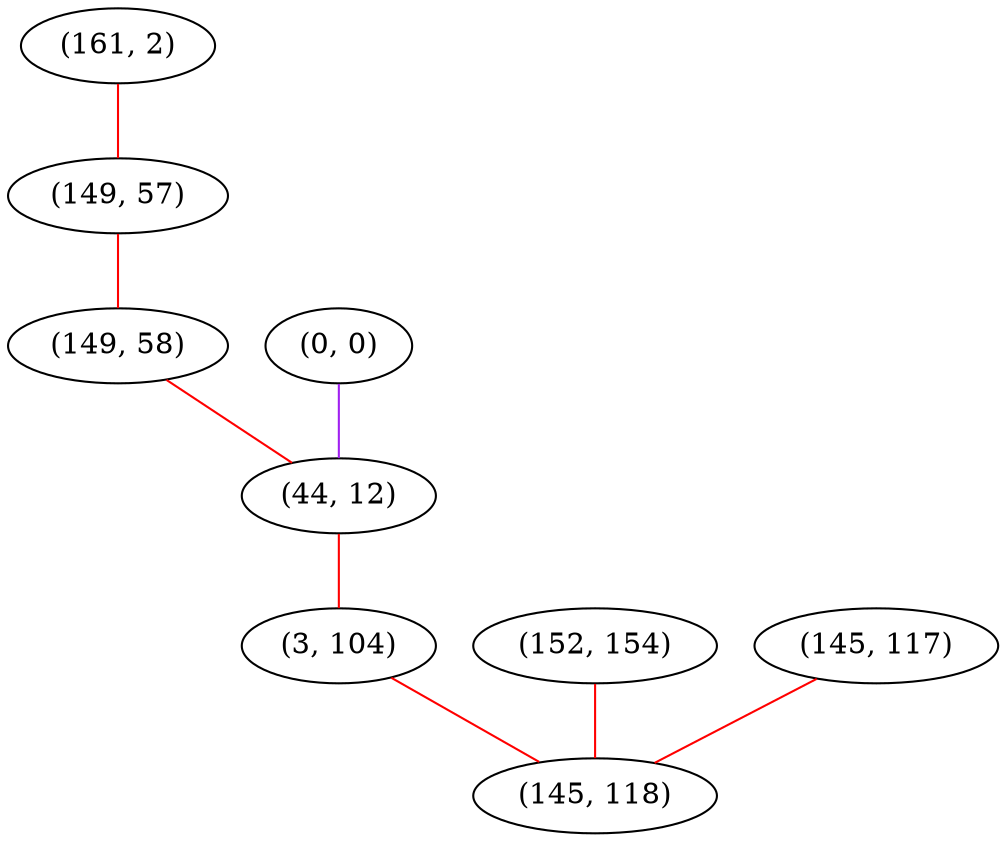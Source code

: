 graph "" {
"(161, 2)";
"(149, 57)";
"(0, 0)";
"(149, 58)";
"(44, 12)";
"(152, 154)";
"(3, 104)";
"(145, 117)";
"(145, 118)";
"(161, 2)" -- "(149, 57)"  [color=red, key=0, weight=1];
"(149, 57)" -- "(149, 58)"  [color=red, key=0, weight=1];
"(0, 0)" -- "(44, 12)"  [color=purple, key=0, weight=4];
"(149, 58)" -- "(44, 12)"  [color=red, key=0, weight=1];
"(44, 12)" -- "(3, 104)"  [color=red, key=0, weight=1];
"(152, 154)" -- "(145, 118)"  [color=red, key=0, weight=1];
"(3, 104)" -- "(145, 118)"  [color=red, key=0, weight=1];
"(145, 117)" -- "(145, 118)"  [color=red, key=0, weight=1];
}
